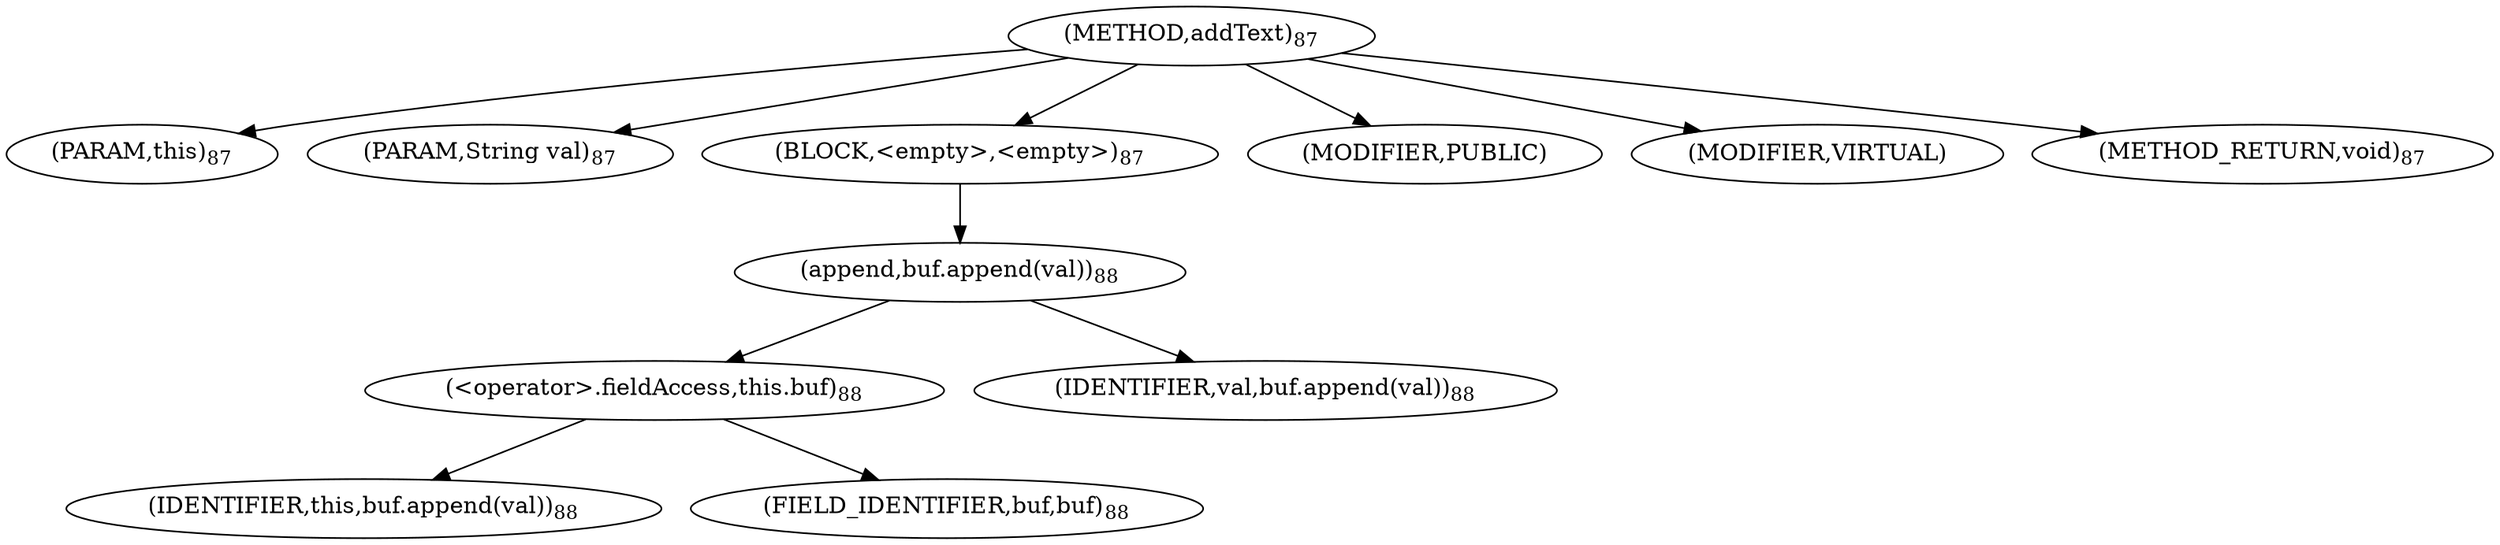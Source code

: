 digraph "addText" {  
"125" [label = <(METHOD,addText)<SUB>87</SUB>> ]
"126" [label = <(PARAM,this)<SUB>87</SUB>> ]
"127" [label = <(PARAM,String val)<SUB>87</SUB>> ]
"128" [label = <(BLOCK,&lt;empty&gt;,&lt;empty&gt;)<SUB>87</SUB>> ]
"129" [label = <(append,buf.append(val))<SUB>88</SUB>> ]
"130" [label = <(&lt;operator&gt;.fieldAccess,this.buf)<SUB>88</SUB>> ]
"131" [label = <(IDENTIFIER,this,buf.append(val))<SUB>88</SUB>> ]
"132" [label = <(FIELD_IDENTIFIER,buf,buf)<SUB>88</SUB>> ]
"133" [label = <(IDENTIFIER,val,buf.append(val))<SUB>88</SUB>> ]
"134" [label = <(MODIFIER,PUBLIC)> ]
"135" [label = <(MODIFIER,VIRTUAL)> ]
"136" [label = <(METHOD_RETURN,void)<SUB>87</SUB>> ]
  "125" -> "126" 
  "125" -> "127" 
  "125" -> "128" 
  "125" -> "134" 
  "125" -> "135" 
  "125" -> "136" 
  "128" -> "129" 
  "129" -> "130" 
  "129" -> "133" 
  "130" -> "131" 
  "130" -> "132" 
}
